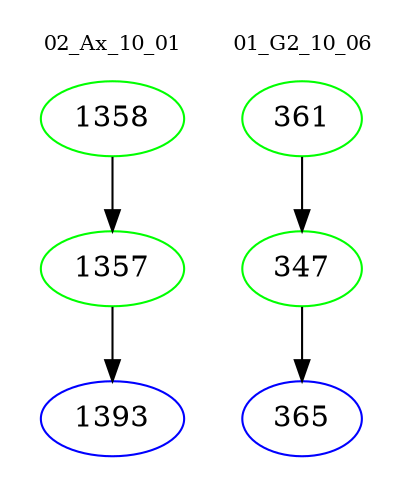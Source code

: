digraph{
subgraph cluster_0 {
color = white
label = "02_Ax_10_01";
fontsize=10;
T0_1358 [label="1358", color="green"]
T0_1358 -> T0_1357 [color="black"]
T0_1357 [label="1357", color="green"]
T0_1357 -> T0_1393 [color="black"]
T0_1393 [label="1393", color="blue"]
}
subgraph cluster_1 {
color = white
label = "01_G2_10_06";
fontsize=10;
T1_361 [label="361", color="green"]
T1_361 -> T1_347 [color="black"]
T1_347 [label="347", color="green"]
T1_347 -> T1_365 [color="black"]
T1_365 [label="365", color="blue"]
}
}
